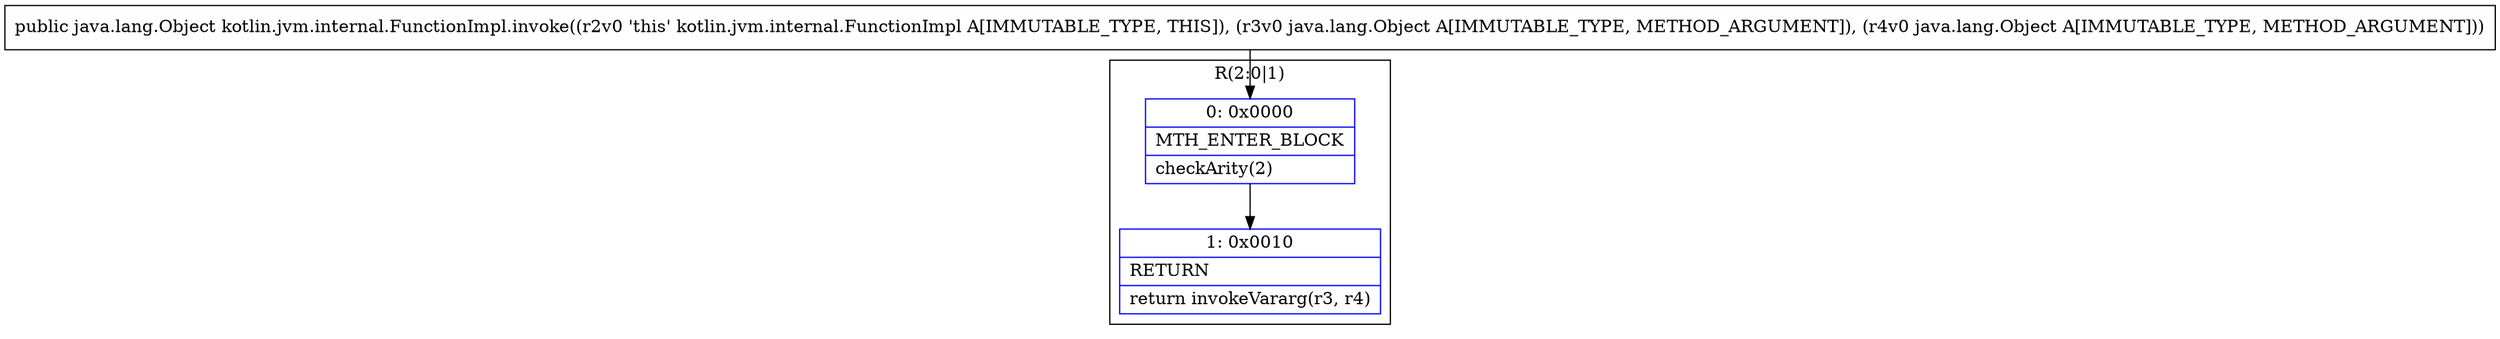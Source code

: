 digraph "CFG forkotlin.jvm.internal.FunctionImpl.invoke(Ljava\/lang\/Object;Ljava\/lang\/Object;)Ljava\/lang\/Object;" {
subgraph cluster_Region_1580478084 {
label = "R(2:0|1)";
node [shape=record,color=blue];
Node_0 [shape=record,label="{0\:\ 0x0000|MTH_ENTER_BLOCK\l|checkArity(2)\l}"];
Node_1 [shape=record,label="{1\:\ 0x0010|RETURN\l|return invokeVararg(r3, r4)\l}"];
}
MethodNode[shape=record,label="{public java.lang.Object kotlin.jvm.internal.FunctionImpl.invoke((r2v0 'this' kotlin.jvm.internal.FunctionImpl A[IMMUTABLE_TYPE, THIS]), (r3v0 java.lang.Object A[IMMUTABLE_TYPE, METHOD_ARGUMENT]), (r4v0 java.lang.Object A[IMMUTABLE_TYPE, METHOD_ARGUMENT])) }"];
MethodNode -> Node_0;
Node_0 -> Node_1;
}

